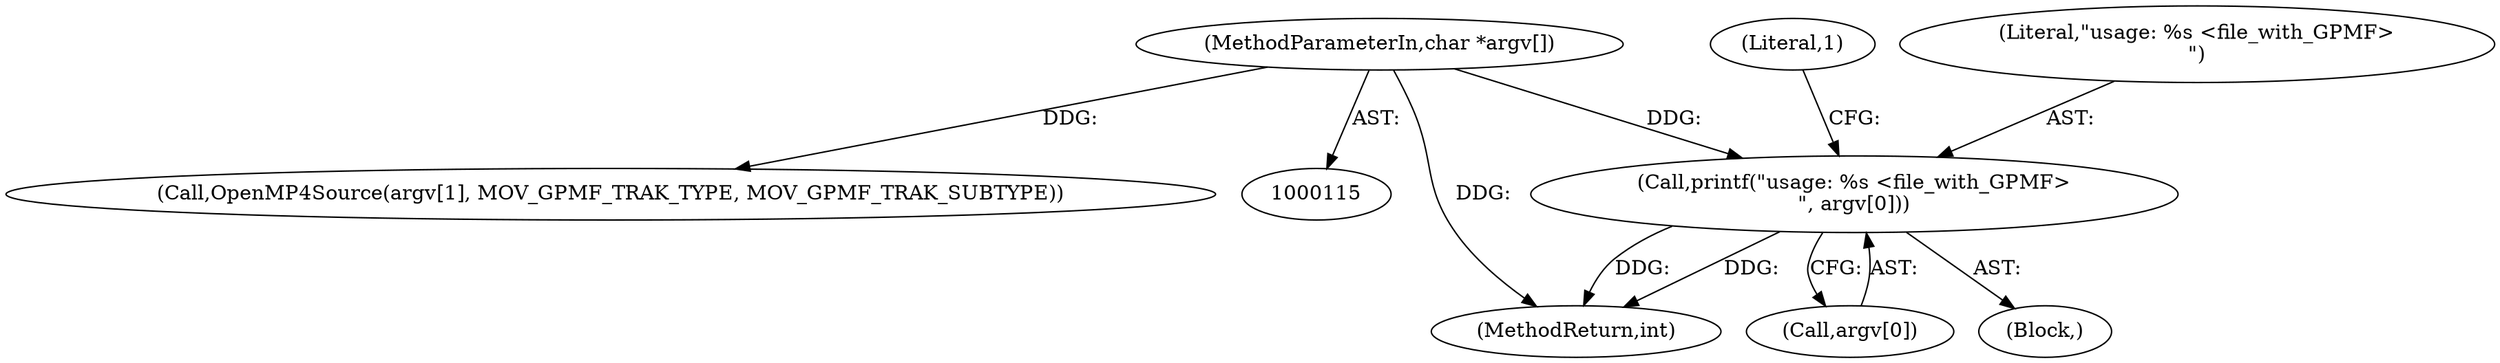 digraph "0_gpmf-parser_341f12cd5b97ab419e53853ca00176457c9f1681_0@array" {
"1000139" [label="(Call,printf(\"usage: %s <file_with_GPMF>\n\", argv[0]))"];
"1000117" [label="(MethodParameterIn,char *argv[])"];
"1000117" [label="(MethodParameterIn,char *argv[])"];
"1000146" [label="(Literal,1)"];
"1000140" [label="(Literal,\"usage: %s <file_with_GPMF>\n\")"];
"1000670" [label="(MethodReturn,int)"];
"1000139" [label="(Call,printf(\"usage: %s <file_with_GPMF>\n\", argv[0]))"];
"1000150" [label="(Call,OpenMP4Source(argv[1], MOV_GPMF_TRAK_TYPE, MOV_GPMF_TRAK_SUBTYPE))"];
"1000141" [label="(Call,argv[0])"];
"1000138" [label="(Block,)"];
"1000139" -> "1000138"  [label="AST: "];
"1000139" -> "1000141"  [label="CFG: "];
"1000140" -> "1000139"  [label="AST: "];
"1000141" -> "1000139"  [label="AST: "];
"1000146" -> "1000139"  [label="CFG: "];
"1000139" -> "1000670"  [label="DDG: "];
"1000139" -> "1000670"  [label="DDG: "];
"1000117" -> "1000139"  [label="DDG: "];
"1000117" -> "1000115"  [label="AST: "];
"1000117" -> "1000670"  [label="DDG: "];
"1000117" -> "1000150"  [label="DDG: "];
}
